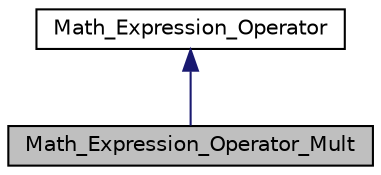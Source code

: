 digraph "Math_Expression_Operator_Mult"
{
 // LATEX_PDF_SIZE
  edge [fontname="Helvetica",fontsize="10",labelfontname="Helvetica",labelfontsize="10"];
  node [fontname="Helvetica",fontsize="10",shape=record];
  Node1 [label="Math_Expression_Operator_Mult",height=0.2,width=0.4,color="black", fillcolor="grey75", style="filled", fontcolor="black",tooltip=" "];
  Node2 -> Node1 [dir="back",color="midnightblue",fontsize="10",style="solid"];
  Node2 [label="Math_Expression_Operator",height=0.2,width=0.4,color="black", fillcolor="white", style="filled",URL="$classMath__Expression__Operator.html",tooltip=" "];
}

